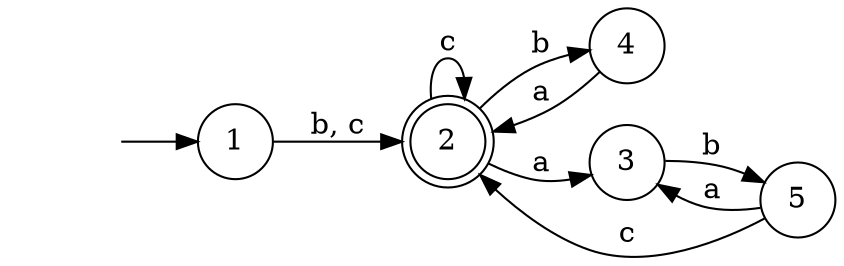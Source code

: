 digraph finite_state_machine {
	rankdir=LR;
	node [shape = doublecircle];  2;
	node [shape = circle];
	"" [shape = none];"" [shape = none];
	"" -> 1;
	1 -> 2 [label = "b, c"];
    2 -> 2 [label = "c"];
    2 -> 4 [label = "b"];
    4 -> 2 [label = "a"];
    2 -> 3 [label = "a"];
    3 -> 5 [label = "b"];
    5 -> 3 [label = "a"];
    5 -> 2 [label = "c"];
   
}
